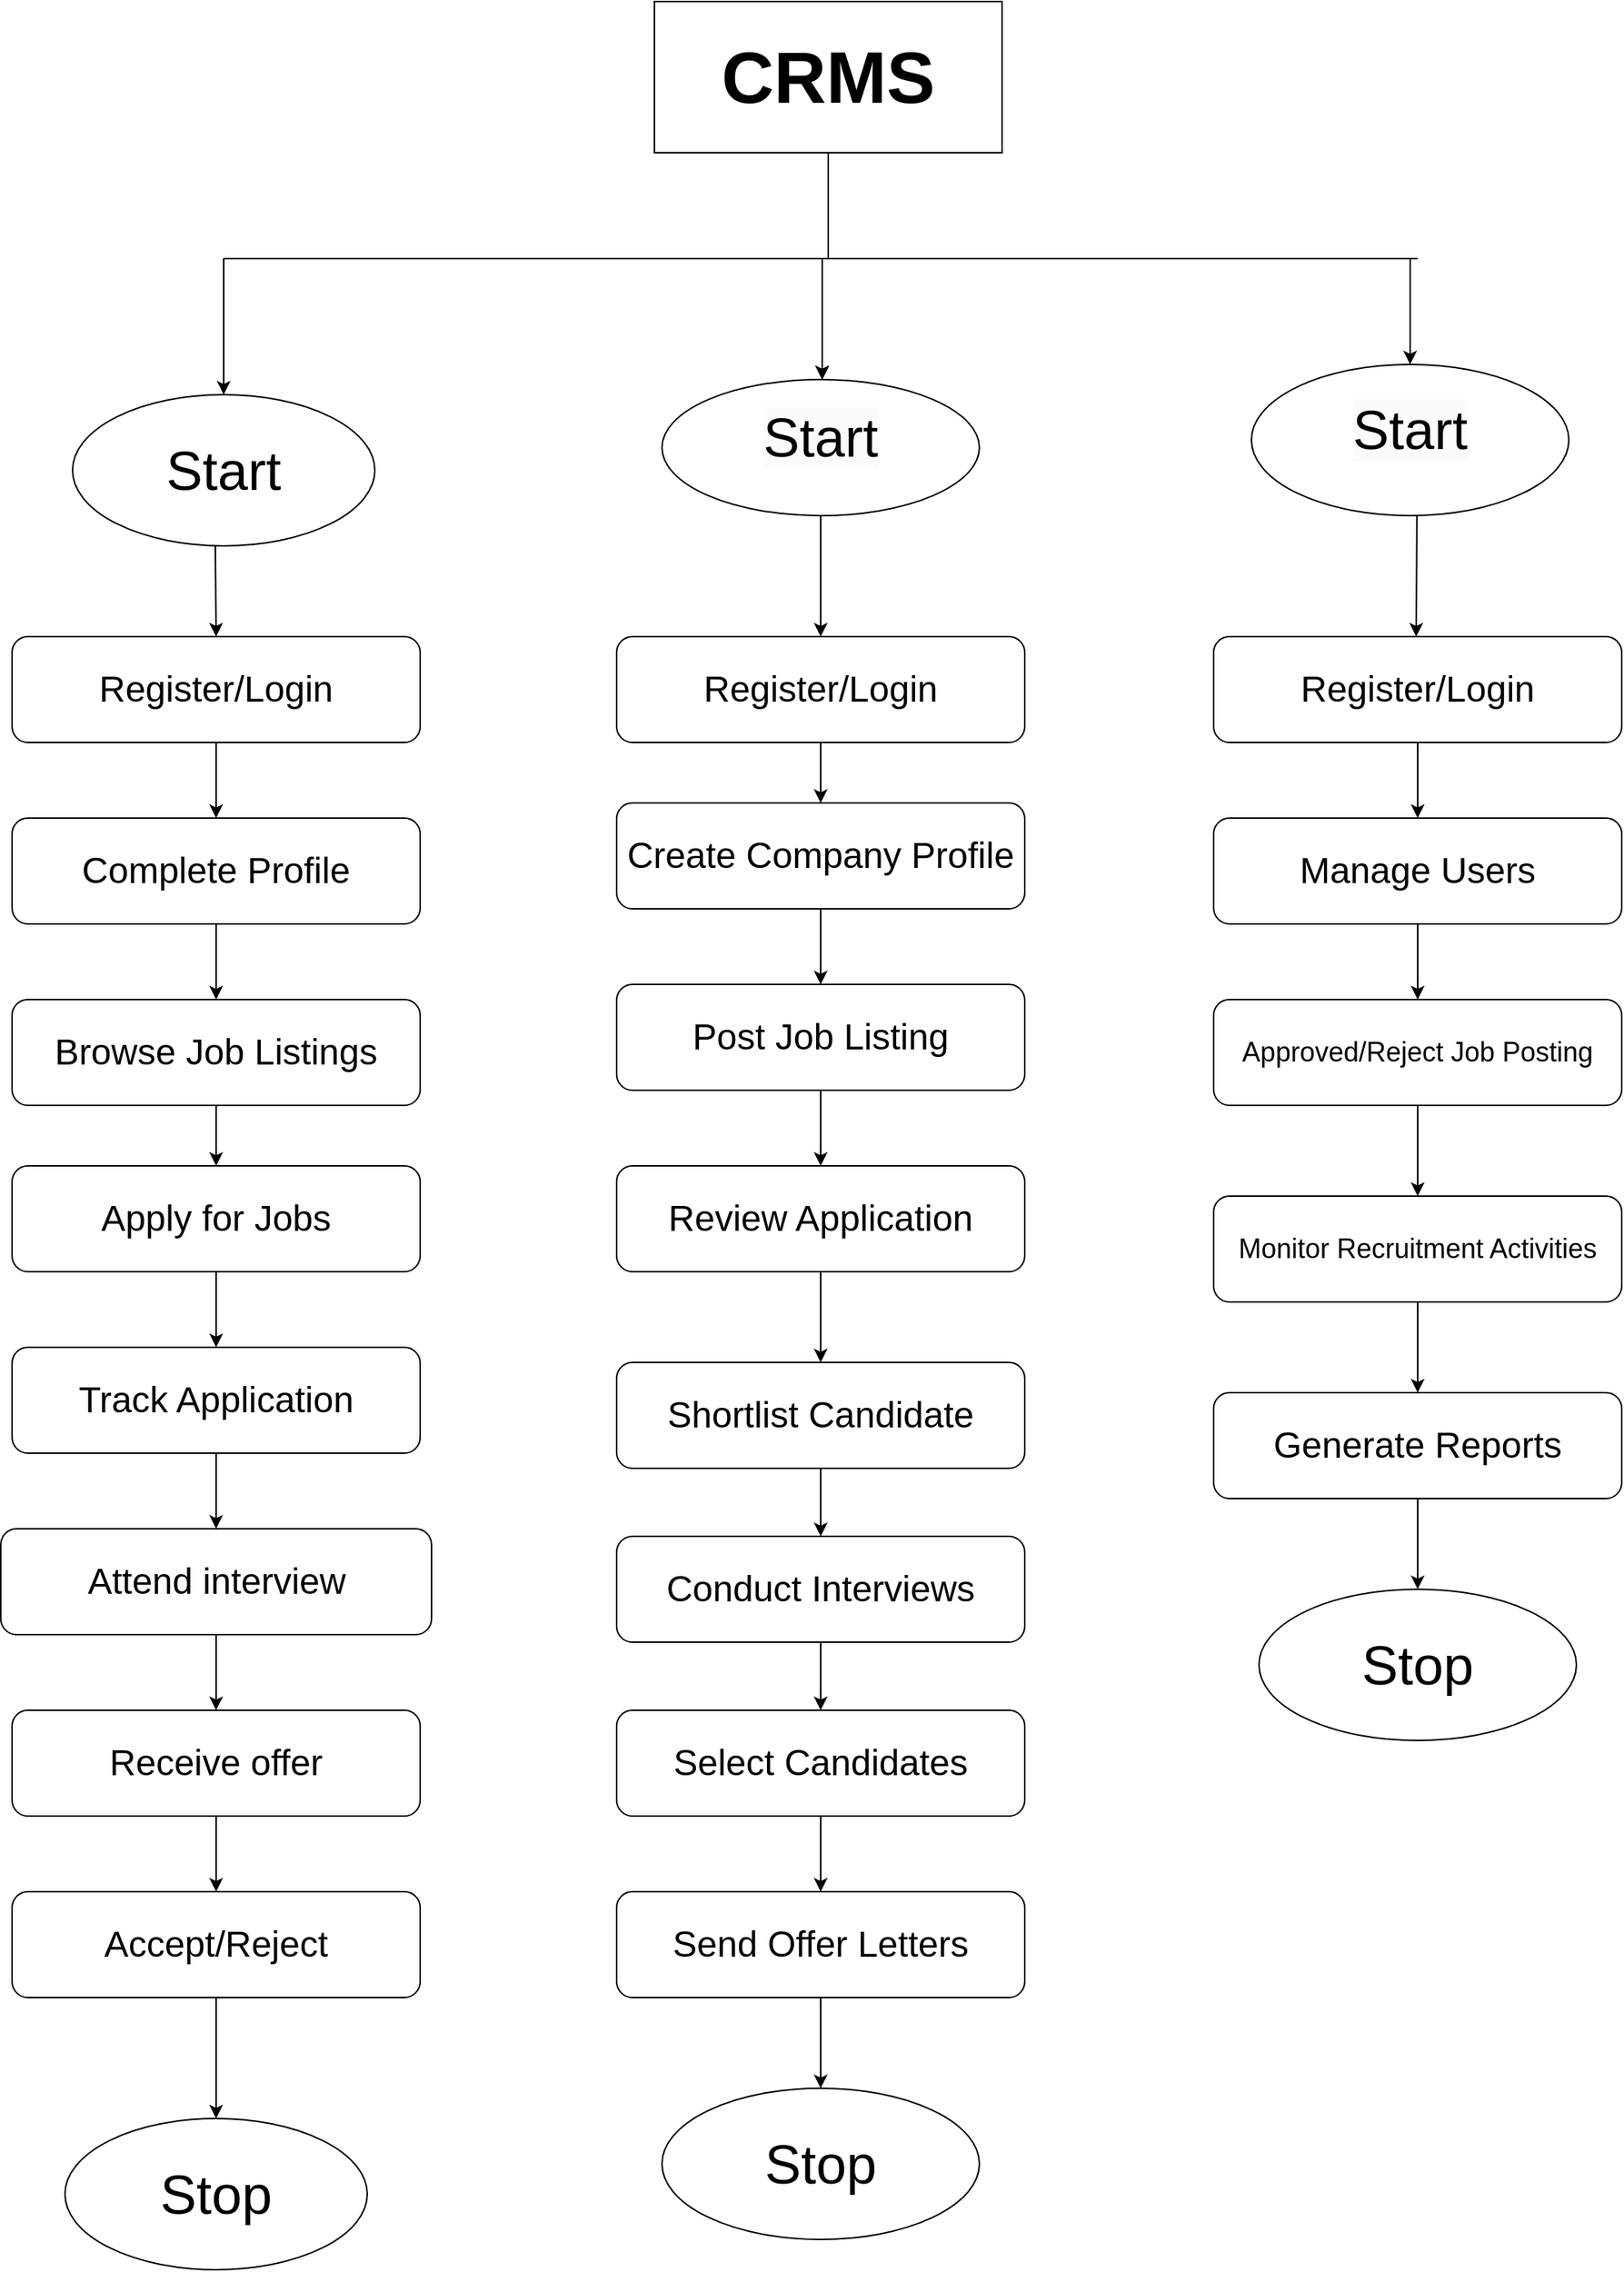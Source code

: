 <mxfile version="26.0.14">
  <diagram name="Page-1" id="efa7a0a1-bf9b-a30e-e6df-94a7791c09e9">
    <mxGraphModel dx="2607" dy="1418" grid="1" gridSize="10" guides="1" tooltips="1" connect="1" arrows="1" fold="1" page="1" pageScale="1" pageWidth="826" pageHeight="1169" background="none" math="0" shadow="0">
      <root>
        <mxCell id="0" />
        <mxCell id="1" parent="0" />
        <mxCell id="YutBsHjUrztrJLSxxQKj-114" value="&lt;font style=&quot;font-size: 36px;&quot;&gt;Start&lt;/font&gt;" style="ellipse;whiteSpace=wrap;html=1;" vertex="1" parent="1">
          <mxGeometry x="330" y="260" width="200" height="100" as="geometry" />
        </mxCell>
        <mxCell id="YutBsHjUrztrJLSxxQKj-115" value="&lt;font style=&quot;font-size: 48px;&quot;&gt;&lt;b&gt;CRMS&lt;/b&gt;&lt;/font&gt;" style="rounded=0;whiteSpace=wrap;html=1;" vertex="1" parent="1">
          <mxGeometry x="715" width="230" height="100" as="geometry" />
        </mxCell>
        <mxCell id="YutBsHjUrztrJLSxxQKj-116" value="&#xa;&lt;span style=&quot;color: rgb(0, 0, 0); font-family: Helvetica; font-size: 36px; font-style: normal; font-variant-ligatures: normal; font-variant-caps: normal; font-weight: 400; letter-spacing: normal; orphans: 2; text-align: center; text-indent: 0px; text-transform: none; widows: 2; word-spacing: 0px; -webkit-text-stroke-width: 0px; white-space: normal; background-color: rgb(251, 251, 251); text-decoration-thickness: initial; text-decoration-style: initial; text-decoration-color: initial; display: inline !important; float: none;&quot;&gt;Start&lt;/span&gt;&#xa;&#xa;" style="ellipse;whiteSpace=wrap;html=1;" vertex="1" parent="1">
          <mxGeometry x="720" y="250" width="210" height="90" as="geometry" />
        </mxCell>
        <mxCell id="YutBsHjUrztrJLSxxQKj-117" value="&#xa;&lt;span style=&quot;color: rgb(0, 0, 0); font-family: Helvetica; font-size: 36px; font-style: normal; font-variant-ligatures: normal; font-variant-caps: normal; font-weight: 400; letter-spacing: normal; orphans: 2; text-align: center; text-indent: 0px; text-transform: none; widows: 2; word-spacing: 0px; -webkit-text-stroke-width: 0px; white-space: normal; background-color: rgb(251, 251, 251); text-decoration-thickness: initial; text-decoration-style: initial; text-decoration-color: initial; display: inline !important; float: none;&quot;&gt;Start&lt;/span&gt;&#xa;&#xa;" style="ellipse;whiteSpace=wrap;html=1;" vertex="1" parent="1">
          <mxGeometry x="1110" y="240" width="210" height="100" as="geometry" />
        </mxCell>
        <mxCell id="YutBsHjUrztrJLSxxQKj-118" value="" style="endArrow=none;html=1;rounded=0;" edge="1" parent="1">
          <mxGeometry width="50" height="50" relative="1" as="geometry">
            <mxPoint x="430" y="170" as="sourcePoint" />
            <mxPoint x="1220" y="170" as="targetPoint" />
          </mxGeometry>
        </mxCell>
        <mxCell id="YutBsHjUrztrJLSxxQKj-119" value="" style="endArrow=classic;html=1;rounded=0;" edge="1" parent="1" target="YutBsHjUrztrJLSxxQKj-114">
          <mxGeometry width="50" height="50" relative="1" as="geometry">
            <mxPoint x="430" y="170" as="sourcePoint" />
            <mxPoint x="960" y="450" as="targetPoint" />
          </mxGeometry>
        </mxCell>
        <mxCell id="YutBsHjUrztrJLSxxQKj-120" value="" style="endArrow=classic;html=1;rounded=0;" edge="1" parent="1">
          <mxGeometry width="50" height="50" relative="1" as="geometry">
            <mxPoint x="826" y="170" as="sourcePoint" />
            <mxPoint x="826" y="250" as="targetPoint" />
          </mxGeometry>
        </mxCell>
        <mxCell id="YutBsHjUrztrJLSxxQKj-121" value="" style="endArrow=classic;html=1;rounded=0;" edge="1" parent="1">
          <mxGeometry width="50" height="50" relative="1" as="geometry">
            <mxPoint x="826" y="170" as="sourcePoint" />
            <mxPoint x="826" y="250" as="targetPoint" />
            <Array as="points">
              <mxPoint x="826" y="220" />
            </Array>
          </mxGeometry>
        </mxCell>
        <mxCell id="YutBsHjUrztrJLSxxQKj-123" value="" style="endArrow=classic;html=1;rounded=0;" edge="1" parent="1">
          <mxGeometry width="50" height="50" relative="1" as="geometry">
            <mxPoint x="826" y="170" as="sourcePoint" />
            <mxPoint x="826" y="250" as="targetPoint" />
            <Array as="points">
              <mxPoint x="826" y="190" />
              <mxPoint x="826" y="220" />
            </Array>
          </mxGeometry>
        </mxCell>
        <mxCell id="YutBsHjUrztrJLSxxQKj-127" value="" style="endArrow=classic;html=1;rounded=0;entryX=0.5;entryY=0;entryDx=0;entryDy=0;" edge="1" parent="1" target="YutBsHjUrztrJLSxxQKj-117">
          <mxGeometry width="50" height="50" relative="1" as="geometry">
            <mxPoint x="1215" y="170" as="sourcePoint" />
            <mxPoint x="960" y="450" as="targetPoint" />
          </mxGeometry>
        </mxCell>
        <mxCell id="YutBsHjUrztrJLSxxQKj-128" value="&lt;font style=&quot;font-size: 24px;&quot;&gt;Register/Login&lt;/font&gt;" style="rounded=1;whiteSpace=wrap;html=1;" vertex="1" parent="1">
          <mxGeometry x="290" y="420" width="270" height="70" as="geometry" />
        </mxCell>
        <mxCell id="YutBsHjUrztrJLSxxQKj-129" value="&lt;font style=&quot;font-size: 24px;&quot;&gt;Complete Profile&lt;/font&gt;" style="rounded=1;whiteSpace=wrap;html=1;" vertex="1" parent="1">
          <mxGeometry x="290" y="540" width="270" height="70" as="geometry" />
        </mxCell>
        <mxCell id="YutBsHjUrztrJLSxxQKj-130" value="&lt;font style=&quot;font-size: 24px;&quot;&gt;Browse Job Listings&lt;/font&gt;" style="rounded=1;whiteSpace=wrap;html=1;" vertex="1" parent="1">
          <mxGeometry x="290" y="660" width="270" height="70" as="geometry" />
        </mxCell>
        <mxCell id="YutBsHjUrztrJLSxxQKj-131" value="&lt;font style=&quot;font-size: 24px;&quot;&gt;Apply for Jobs&lt;/font&gt;" style="rounded=1;whiteSpace=wrap;html=1;" vertex="1" parent="1">
          <mxGeometry x="290" y="770" width="270" height="70" as="geometry" />
        </mxCell>
        <mxCell id="YutBsHjUrztrJLSxxQKj-132" value="&lt;font style=&quot;font-size: 24px;&quot;&gt;Track Application&lt;/font&gt;" style="rounded=1;whiteSpace=wrap;html=1;" vertex="1" parent="1">
          <mxGeometry x="290" y="890" width="270" height="70" as="geometry" />
        </mxCell>
        <mxCell id="YutBsHjUrztrJLSxxQKj-133" value="&lt;font style=&quot;font-size: 24px;&quot;&gt;Attend interview&lt;/font&gt;" style="rounded=1;whiteSpace=wrap;html=1;" vertex="1" parent="1">
          <mxGeometry x="282.5" y="1010" width="285" height="70" as="geometry" />
        </mxCell>
        <mxCell id="YutBsHjUrztrJLSxxQKj-134" value="&lt;font style=&quot;font-size: 24px;&quot;&gt;Receive offer&lt;/font&gt;" style="rounded=1;whiteSpace=wrap;html=1;" vertex="1" parent="1">
          <mxGeometry x="290" y="1130" width="270" height="70" as="geometry" />
        </mxCell>
        <mxCell id="YutBsHjUrztrJLSxxQKj-135" value="&lt;font style=&quot;font-size: 24px;&quot;&gt;Accept/Reject&lt;/font&gt;" style="rounded=1;whiteSpace=wrap;html=1;" vertex="1" parent="1">
          <mxGeometry x="290" y="1250" width="270" height="70" as="geometry" />
        </mxCell>
        <mxCell id="YutBsHjUrztrJLSxxQKj-136" value="&lt;span style=&quot;font-size: 24px;&quot;&gt;Register/Login&lt;/span&gt;" style="rounded=1;whiteSpace=wrap;html=1;" vertex="1" parent="1">
          <mxGeometry x="1085" y="420" width="270" height="70" as="geometry" />
        </mxCell>
        <mxCell id="YutBsHjUrztrJLSxxQKj-137" value="&lt;font style=&quot;font-size: 18px;&quot;&gt;Approved/Reject Job Posting&lt;/font&gt;" style="rounded=1;whiteSpace=wrap;html=1;" vertex="1" parent="1">
          <mxGeometry x="1085" y="660" width="270" height="70" as="geometry" />
        </mxCell>
        <mxCell id="YutBsHjUrztrJLSxxQKj-138" value="&lt;font style=&quot;font-size: 24px;&quot;&gt;Manage Users&lt;/font&gt;" style="rounded=1;whiteSpace=wrap;html=1;" vertex="1" parent="1">
          <mxGeometry x="1085" y="540" width="270" height="70" as="geometry" />
        </mxCell>
        <mxCell id="YutBsHjUrztrJLSxxQKj-139" value="&lt;font style=&quot;font-size: 24px;&quot;&gt;Select Candidates&lt;/font&gt;" style="rounded=1;whiteSpace=wrap;html=1;" vertex="1" parent="1">
          <mxGeometry x="690" y="1130" width="270" height="70" as="geometry" />
        </mxCell>
        <mxCell id="YutBsHjUrztrJLSxxQKj-140" value="&lt;font style=&quot;font-size: 18px;&quot;&gt;Monitor Recruitment Activities&lt;/font&gt;" style="rounded=1;whiteSpace=wrap;html=1;" vertex="1" parent="1">
          <mxGeometry x="1085" y="790" width="270" height="70" as="geometry" />
        </mxCell>
        <mxCell id="YutBsHjUrztrJLSxxQKj-141" value="&lt;font style=&quot;font-size: 24px;&quot;&gt;Generate Reports&lt;/font&gt;" style="rounded=1;whiteSpace=wrap;html=1;" vertex="1" parent="1">
          <mxGeometry x="1085" y="920" width="270" height="70" as="geometry" />
        </mxCell>
        <mxCell id="YutBsHjUrztrJLSxxQKj-144" value="&lt;span style=&quot;font-size: 24px;&quot;&gt;Register/Login&lt;/span&gt;" style="rounded=1;whiteSpace=wrap;html=1;" vertex="1" parent="1">
          <mxGeometry x="690" y="420" width="270" height="70" as="geometry" />
        </mxCell>
        <mxCell id="YutBsHjUrztrJLSxxQKj-145" value="&lt;font style=&quot;font-size: 24px;&quot;&gt;Create Company Profile&lt;/font&gt;" style="rounded=1;whiteSpace=wrap;html=1;" vertex="1" parent="1">
          <mxGeometry x="690" y="530" width="270" height="70" as="geometry" />
        </mxCell>
        <mxCell id="YutBsHjUrztrJLSxxQKj-147" value="&lt;font style=&quot;font-size: 24px;&quot;&gt;Post Job Listing&lt;/font&gt;" style="rounded=1;whiteSpace=wrap;html=1;" vertex="1" parent="1">
          <mxGeometry x="690" y="650" width="270" height="70" as="geometry" />
        </mxCell>
        <mxCell id="YutBsHjUrztrJLSxxQKj-148" value="&lt;font style=&quot;font-size: 24px;&quot;&gt;Review Application&lt;/font&gt;" style="rounded=1;whiteSpace=wrap;html=1;" vertex="1" parent="1">
          <mxGeometry x="690" y="770" width="270" height="70" as="geometry" />
        </mxCell>
        <mxCell id="YutBsHjUrztrJLSxxQKj-149" value="&lt;font style=&quot;font-size: 24px;&quot;&gt;Shortlist Candidate&lt;/font&gt;" style="rounded=1;whiteSpace=wrap;html=1;" vertex="1" parent="1">
          <mxGeometry x="690" y="900" width="270" height="70" as="geometry" />
        </mxCell>
        <mxCell id="YutBsHjUrztrJLSxxQKj-150" value="&lt;font style=&quot;font-size: 24px;&quot;&gt;Conduct Interviews&lt;/font&gt;" style="rounded=1;whiteSpace=wrap;html=1;" vertex="1" parent="1">
          <mxGeometry x="690" y="1015" width="270" height="70" as="geometry" />
        </mxCell>
        <mxCell id="YutBsHjUrztrJLSxxQKj-151" value="&lt;font style=&quot;font-size: 24px;&quot;&gt;Send Offer Letters&lt;/font&gt;" style="rounded=1;whiteSpace=wrap;html=1;" vertex="1" parent="1">
          <mxGeometry x="690" y="1250" width="270" height="70" as="geometry" />
        </mxCell>
        <mxCell id="YutBsHjUrztrJLSxxQKj-152" value="" style="endArrow=none;html=1;rounded=0;exitX=0.5;exitY=1;exitDx=0;exitDy=0;" edge="1" parent="1" source="YutBsHjUrztrJLSxxQKj-115">
          <mxGeometry width="50" height="50" relative="1" as="geometry">
            <mxPoint x="910" y="720" as="sourcePoint" />
            <mxPoint x="830" y="170" as="targetPoint" />
            <Array as="points">
              <mxPoint x="830" y="140" />
            </Array>
          </mxGeometry>
        </mxCell>
        <mxCell id="YutBsHjUrztrJLSxxQKj-153" value="" style="endArrow=classic;html=1;rounded=0;entryX=0.5;entryY=0;entryDx=0;entryDy=0;" edge="1" parent="1" target="YutBsHjUrztrJLSxxQKj-128">
          <mxGeometry width="50" height="50" relative="1" as="geometry">
            <mxPoint x="424.47" y="360" as="sourcePoint" />
            <mxPoint x="424.47" y="450" as="targetPoint" />
          </mxGeometry>
        </mxCell>
        <mxCell id="YutBsHjUrztrJLSxxQKj-154" value="" style="endArrow=classic;html=1;rounded=0;entryX=0.5;entryY=0;entryDx=0;entryDy=0;" edge="1" parent="1" target="YutBsHjUrztrJLSxxQKj-144">
          <mxGeometry width="50" height="50" relative="1" as="geometry">
            <mxPoint x="825" y="340" as="sourcePoint" />
            <mxPoint x="830" y="410" as="targetPoint" />
          </mxGeometry>
        </mxCell>
        <mxCell id="YutBsHjUrztrJLSxxQKj-155" value="" style="endArrow=classic;html=1;rounded=0;" edge="1" parent="1">
          <mxGeometry width="50" height="50" relative="1" as="geometry">
            <mxPoint x="1219.47" y="340" as="sourcePoint" />
            <mxPoint x="1219" y="420" as="targetPoint" />
          </mxGeometry>
        </mxCell>
        <mxCell id="YutBsHjUrztrJLSxxQKj-157" value="&lt;font style=&quot;font-size: 36px;&quot;&gt;Stop&lt;/font&gt;" style="ellipse;whiteSpace=wrap;html=1;" vertex="1" parent="1">
          <mxGeometry x="1115" y="1050" width="210" height="100" as="geometry" />
        </mxCell>
        <mxCell id="YutBsHjUrztrJLSxxQKj-158" value="&lt;font style=&quot;font-size: 36px;&quot;&gt;Stop&lt;/font&gt;" style="ellipse;whiteSpace=wrap;html=1;" vertex="1" parent="1">
          <mxGeometry x="720" y="1380" width="210" height="100" as="geometry" />
        </mxCell>
        <mxCell id="YutBsHjUrztrJLSxxQKj-159" value="&lt;font style=&quot;font-size: 36px;&quot;&gt;Stop&lt;/font&gt;" style="ellipse;whiteSpace=wrap;html=1;" vertex="1" parent="1">
          <mxGeometry x="325" y="1400" width="200" height="100" as="geometry" />
        </mxCell>
        <mxCell id="YutBsHjUrztrJLSxxQKj-160" value="" style="endArrow=classic;html=1;rounded=0;exitX=0.5;exitY=1;exitDx=0;exitDy=0;" edge="1" parent="1" source="YutBsHjUrztrJLSxxQKj-135" target="YutBsHjUrztrJLSxxQKj-159">
          <mxGeometry width="50" height="50" relative="1" as="geometry">
            <mxPoint x="900" y="1050" as="sourcePoint" />
            <mxPoint x="950" y="1000" as="targetPoint" />
          </mxGeometry>
        </mxCell>
        <mxCell id="YutBsHjUrztrJLSxxQKj-161" value="" style="endArrow=classic;html=1;rounded=0;exitX=0.5;exitY=1;exitDx=0;exitDy=0;entryX=0.5;entryY=0;entryDx=0;entryDy=0;" edge="1" parent="1" source="YutBsHjUrztrJLSxxQKj-151" target="YutBsHjUrztrJLSxxQKj-158">
          <mxGeometry width="50" height="50" relative="1" as="geometry">
            <mxPoint x="900" y="1050" as="sourcePoint" />
            <mxPoint x="950" y="1000" as="targetPoint" />
          </mxGeometry>
        </mxCell>
        <mxCell id="YutBsHjUrztrJLSxxQKj-162" value="" style="endArrow=classic;html=1;rounded=0;exitX=0.5;exitY=1;exitDx=0;exitDy=0;entryX=0.5;entryY=0;entryDx=0;entryDy=0;" edge="1" parent="1" source="YutBsHjUrztrJLSxxQKj-141" target="YutBsHjUrztrJLSxxQKj-157">
          <mxGeometry width="50" height="50" relative="1" as="geometry">
            <mxPoint x="900" y="1050" as="sourcePoint" />
            <mxPoint x="950" y="1000" as="targetPoint" />
          </mxGeometry>
        </mxCell>
        <mxCell id="YutBsHjUrztrJLSxxQKj-163" value="" style="endArrow=classic;html=1;rounded=0;exitX=0.5;exitY=1;exitDx=0;exitDy=0;entryX=0.5;entryY=0;entryDx=0;entryDy=0;" edge="1" parent="1" source="YutBsHjUrztrJLSxxQKj-128" target="YutBsHjUrztrJLSxxQKj-129">
          <mxGeometry width="50" height="50" relative="1" as="geometry">
            <mxPoint x="900" y="1050" as="sourcePoint" />
            <mxPoint x="950" y="1000" as="targetPoint" />
          </mxGeometry>
        </mxCell>
        <mxCell id="YutBsHjUrztrJLSxxQKj-164" value="" style="endArrow=classic;html=1;rounded=0;exitX=0.5;exitY=1;exitDx=0;exitDy=0;" edge="1" parent="1" source="YutBsHjUrztrJLSxxQKj-129" target="YutBsHjUrztrJLSxxQKj-130">
          <mxGeometry width="50" height="50" relative="1" as="geometry">
            <mxPoint x="900" y="1050" as="sourcePoint" />
            <mxPoint x="950" y="1000" as="targetPoint" />
          </mxGeometry>
        </mxCell>
        <mxCell id="YutBsHjUrztrJLSxxQKj-165" value="" style="endArrow=classic;html=1;rounded=0;exitX=0.5;exitY=1;exitDx=0;exitDy=0;entryX=0.5;entryY=0;entryDx=0;entryDy=0;" edge="1" parent="1" source="YutBsHjUrztrJLSxxQKj-130" target="YutBsHjUrztrJLSxxQKj-131">
          <mxGeometry width="50" height="50" relative="1" as="geometry">
            <mxPoint x="900" y="1050" as="sourcePoint" />
            <mxPoint x="950" y="1000" as="targetPoint" />
          </mxGeometry>
        </mxCell>
        <mxCell id="YutBsHjUrztrJLSxxQKj-166" value="" style="endArrow=classic;html=1;rounded=0;exitX=0.5;exitY=1;exitDx=0;exitDy=0;" edge="1" parent="1" source="YutBsHjUrztrJLSxxQKj-131" target="YutBsHjUrztrJLSxxQKj-132">
          <mxGeometry width="50" height="50" relative="1" as="geometry">
            <mxPoint x="900" y="1050" as="sourcePoint" />
            <mxPoint x="950" y="1000" as="targetPoint" />
          </mxGeometry>
        </mxCell>
        <mxCell id="YutBsHjUrztrJLSxxQKj-167" value="" style="endArrow=classic;html=1;rounded=0;exitX=0.5;exitY=1;exitDx=0;exitDy=0;entryX=0.5;entryY=0;entryDx=0;entryDy=0;" edge="1" parent="1" source="YutBsHjUrztrJLSxxQKj-132" target="YutBsHjUrztrJLSxxQKj-133">
          <mxGeometry width="50" height="50" relative="1" as="geometry">
            <mxPoint x="900" y="1050" as="sourcePoint" />
            <mxPoint x="950" y="1000" as="targetPoint" />
          </mxGeometry>
        </mxCell>
        <mxCell id="YutBsHjUrztrJLSxxQKj-168" value="" style="endArrow=classic;html=1;rounded=0;exitX=0.5;exitY=1;exitDx=0;exitDy=0;entryX=0.5;entryY=0;entryDx=0;entryDy=0;" edge="1" parent="1" source="YutBsHjUrztrJLSxxQKj-133" target="YutBsHjUrztrJLSxxQKj-134">
          <mxGeometry width="50" height="50" relative="1" as="geometry">
            <mxPoint x="900" y="1050" as="sourcePoint" />
            <mxPoint x="950" y="1000" as="targetPoint" />
          </mxGeometry>
        </mxCell>
        <mxCell id="YutBsHjUrztrJLSxxQKj-169" value="" style="endArrow=classic;html=1;rounded=0;exitX=0.5;exitY=1;exitDx=0;exitDy=0;entryX=0.5;entryY=0;entryDx=0;entryDy=0;" edge="1" parent="1" source="YutBsHjUrztrJLSxxQKj-134" target="YutBsHjUrztrJLSxxQKj-135">
          <mxGeometry width="50" height="50" relative="1" as="geometry">
            <mxPoint x="900" y="1230" as="sourcePoint" />
            <mxPoint x="950" y="1180" as="targetPoint" />
          </mxGeometry>
        </mxCell>
        <mxCell id="YutBsHjUrztrJLSxxQKj-170" value="" style="endArrow=classic;html=1;rounded=0;exitX=0.5;exitY=1;exitDx=0;exitDy=0;entryX=0.5;entryY=0;entryDx=0;entryDy=0;" edge="1" parent="1" source="YutBsHjUrztrJLSxxQKj-144" target="YutBsHjUrztrJLSxxQKj-145">
          <mxGeometry width="50" height="50" relative="1" as="geometry">
            <mxPoint x="900" y="870" as="sourcePoint" />
            <mxPoint x="950" y="820" as="targetPoint" />
          </mxGeometry>
        </mxCell>
        <mxCell id="YutBsHjUrztrJLSxxQKj-171" value="" style="endArrow=classic;html=1;rounded=0;exitX=0.5;exitY=1;exitDx=0;exitDy=0;entryX=0.5;entryY=0;entryDx=0;entryDy=0;" edge="1" parent="1" source="YutBsHjUrztrJLSxxQKj-145" target="YutBsHjUrztrJLSxxQKj-147">
          <mxGeometry width="50" height="50" relative="1" as="geometry">
            <mxPoint x="900" y="870" as="sourcePoint" />
            <mxPoint x="950" y="820" as="targetPoint" />
          </mxGeometry>
        </mxCell>
        <mxCell id="YutBsHjUrztrJLSxxQKj-172" value="" style="endArrow=classic;html=1;rounded=0;exitX=0.5;exitY=1;exitDx=0;exitDy=0;entryX=0.5;entryY=0;entryDx=0;entryDy=0;" edge="1" parent="1" source="YutBsHjUrztrJLSxxQKj-150" target="YutBsHjUrztrJLSxxQKj-139">
          <mxGeometry width="50" height="50" relative="1" as="geometry">
            <mxPoint x="900" y="870" as="sourcePoint" />
            <mxPoint x="950" y="820" as="targetPoint" />
          </mxGeometry>
        </mxCell>
        <mxCell id="YutBsHjUrztrJLSxxQKj-173" value="" style="endArrow=classic;html=1;rounded=0;exitX=0.5;exitY=1;exitDx=0;exitDy=0;entryX=0.5;entryY=0;entryDx=0;entryDy=0;" edge="1" parent="1" source="YutBsHjUrztrJLSxxQKj-149" target="YutBsHjUrztrJLSxxQKj-150">
          <mxGeometry width="50" height="50" relative="1" as="geometry">
            <mxPoint x="900" y="870" as="sourcePoint" />
            <mxPoint x="830" y="1010" as="targetPoint" />
          </mxGeometry>
        </mxCell>
        <mxCell id="YutBsHjUrztrJLSxxQKj-174" value="" style="endArrow=classic;html=1;rounded=0;exitX=0.5;exitY=1;exitDx=0;exitDy=0;entryX=0.5;entryY=0;entryDx=0;entryDy=0;" edge="1" parent="1" source="YutBsHjUrztrJLSxxQKj-148" target="YutBsHjUrztrJLSxxQKj-149">
          <mxGeometry width="50" height="50" relative="1" as="geometry">
            <mxPoint x="900" y="870" as="sourcePoint" />
            <mxPoint x="950" y="820" as="targetPoint" />
          </mxGeometry>
        </mxCell>
        <mxCell id="YutBsHjUrztrJLSxxQKj-175" value="" style="endArrow=classic;html=1;rounded=0;exitX=0.5;exitY=1;exitDx=0;exitDy=0;entryX=0.5;entryY=0;entryDx=0;entryDy=0;" edge="1" parent="1" source="YutBsHjUrztrJLSxxQKj-147" target="YutBsHjUrztrJLSxxQKj-148">
          <mxGeometry width="50" height="50" relative="1" as="geometry">
            <mxPoint x="900" y="870" as="sourcePoint" />
            <mxPoint x="950" y="820" as="targetPoint" />
          </mxGeometry>
        </mxCell>
        <mxCell id="YutBsHjUrztrJLSxxQKj-176" value="" style="endArrow=classic;html=1;rounded=0;exitX=0.5;exitY=1;exitDx=0;exitDy=0;" edge="1" parent="1" source="YutBsHjUrztrJLSxxQKj-139" target="YutBsHjUrztrJLSxxQKj-151">
          <mxGeometry width="50" height="50" relative="1" as="geometry">
            <mxPoint x="900" y="870" as="sourcePoint" />
            <mxPoint x="950" y="820" as="targetPoint" />
          </mxGeometry>
        </mxCell>
        <mxCell id="YutBsHjUrztrJLSxxQKj-177" value="" style="endArrow=classic;html=1;rounded=0;exitX=0.5;exitY=1;exitDx=0;exitDy=0;entryX=0.5;entryY=0;entryDx=0;entryDy=0;" edge="1" parent="1" source="YutBsHjUrztrJLSxxQKj-136" target="YutBsHjUrztrJLSxxQKj-138">
          <mxGeometry width="50" height="50" relative="1" as="geometry">
            <mxPoint x="900" y="870" as="sourcePoint" />
            <mxPoint x="950" y="820" as="targetPoint" />
          </mxGeometry>
        </mxCell>
        <mxCell id="YutBsHjUrztrJLSxxQKj-178" value="" style="endArrow=classic;html=1;rounded=0;exitX=0.5;exitY=1;exitDx=0;exitDy=0;entryX=0.5;entryY=0;entryDx=0;entryDy=0;" edge="1" parent="1" source="YutBsHjUrztrJLSxxQKj-138" target="YutBsHjUrztrJLSxxQKj-137">
          <mxGeometry width="50" height="50" relative="1" as="geometry">
            <mxPoint x="900" y="870" as="sourcePoint" />
            <mxPoint x="950" y="820" as="targetPoint" />
          </mxGeometry>
        </mxCell>
        <mxCell id="YutBsHjUrztrJLSxxQKj-179" value="" style="endArrow=classic;html=1;rounded=0;exitX=0.5;exitY=1;exitDx=0;exitDy=0;" edge="1" parent="1" source="YutBsHjUrztrJLSxxQKj-137" target="YutBsHjUrztrJLSxxQKj-140">
          <mxGeometry width="50" height="50" relative="1" as="geometry">
            <mxPoint x="900" y="870" as="sourcePoint" />
            <mxPoint x="950" y="820" as="targetPoint" />
          </mxGeometry>
        </mxCell>
        <mxCell id="YutBsHjUrztrJLSxxQKj-180" value="" style="endArrow=classic;html=1;rounded=0;exitX=0.5;exitY=1;exitDx=0;exitDy=0;entryX=0.5;entryY=0;entryDx=0;entryDy=0;" edge="1" parent="1" source="YutBsHjUrztrJLSxxQKj-140" target="YutBsHjUrztrJLSxxQKj-141">
          <mxGeometry width="50" height="50" relative="1" as="geometry">
            <mxPoint x="900" y="870" as="sourcePoint" />
            <mxPoint x="950" y="820" as="targetPoint" />
          </mxGeometry>
        </mxCell>
      </root>
    </mxGraphModel>
  </diagram>
</mxfile>
